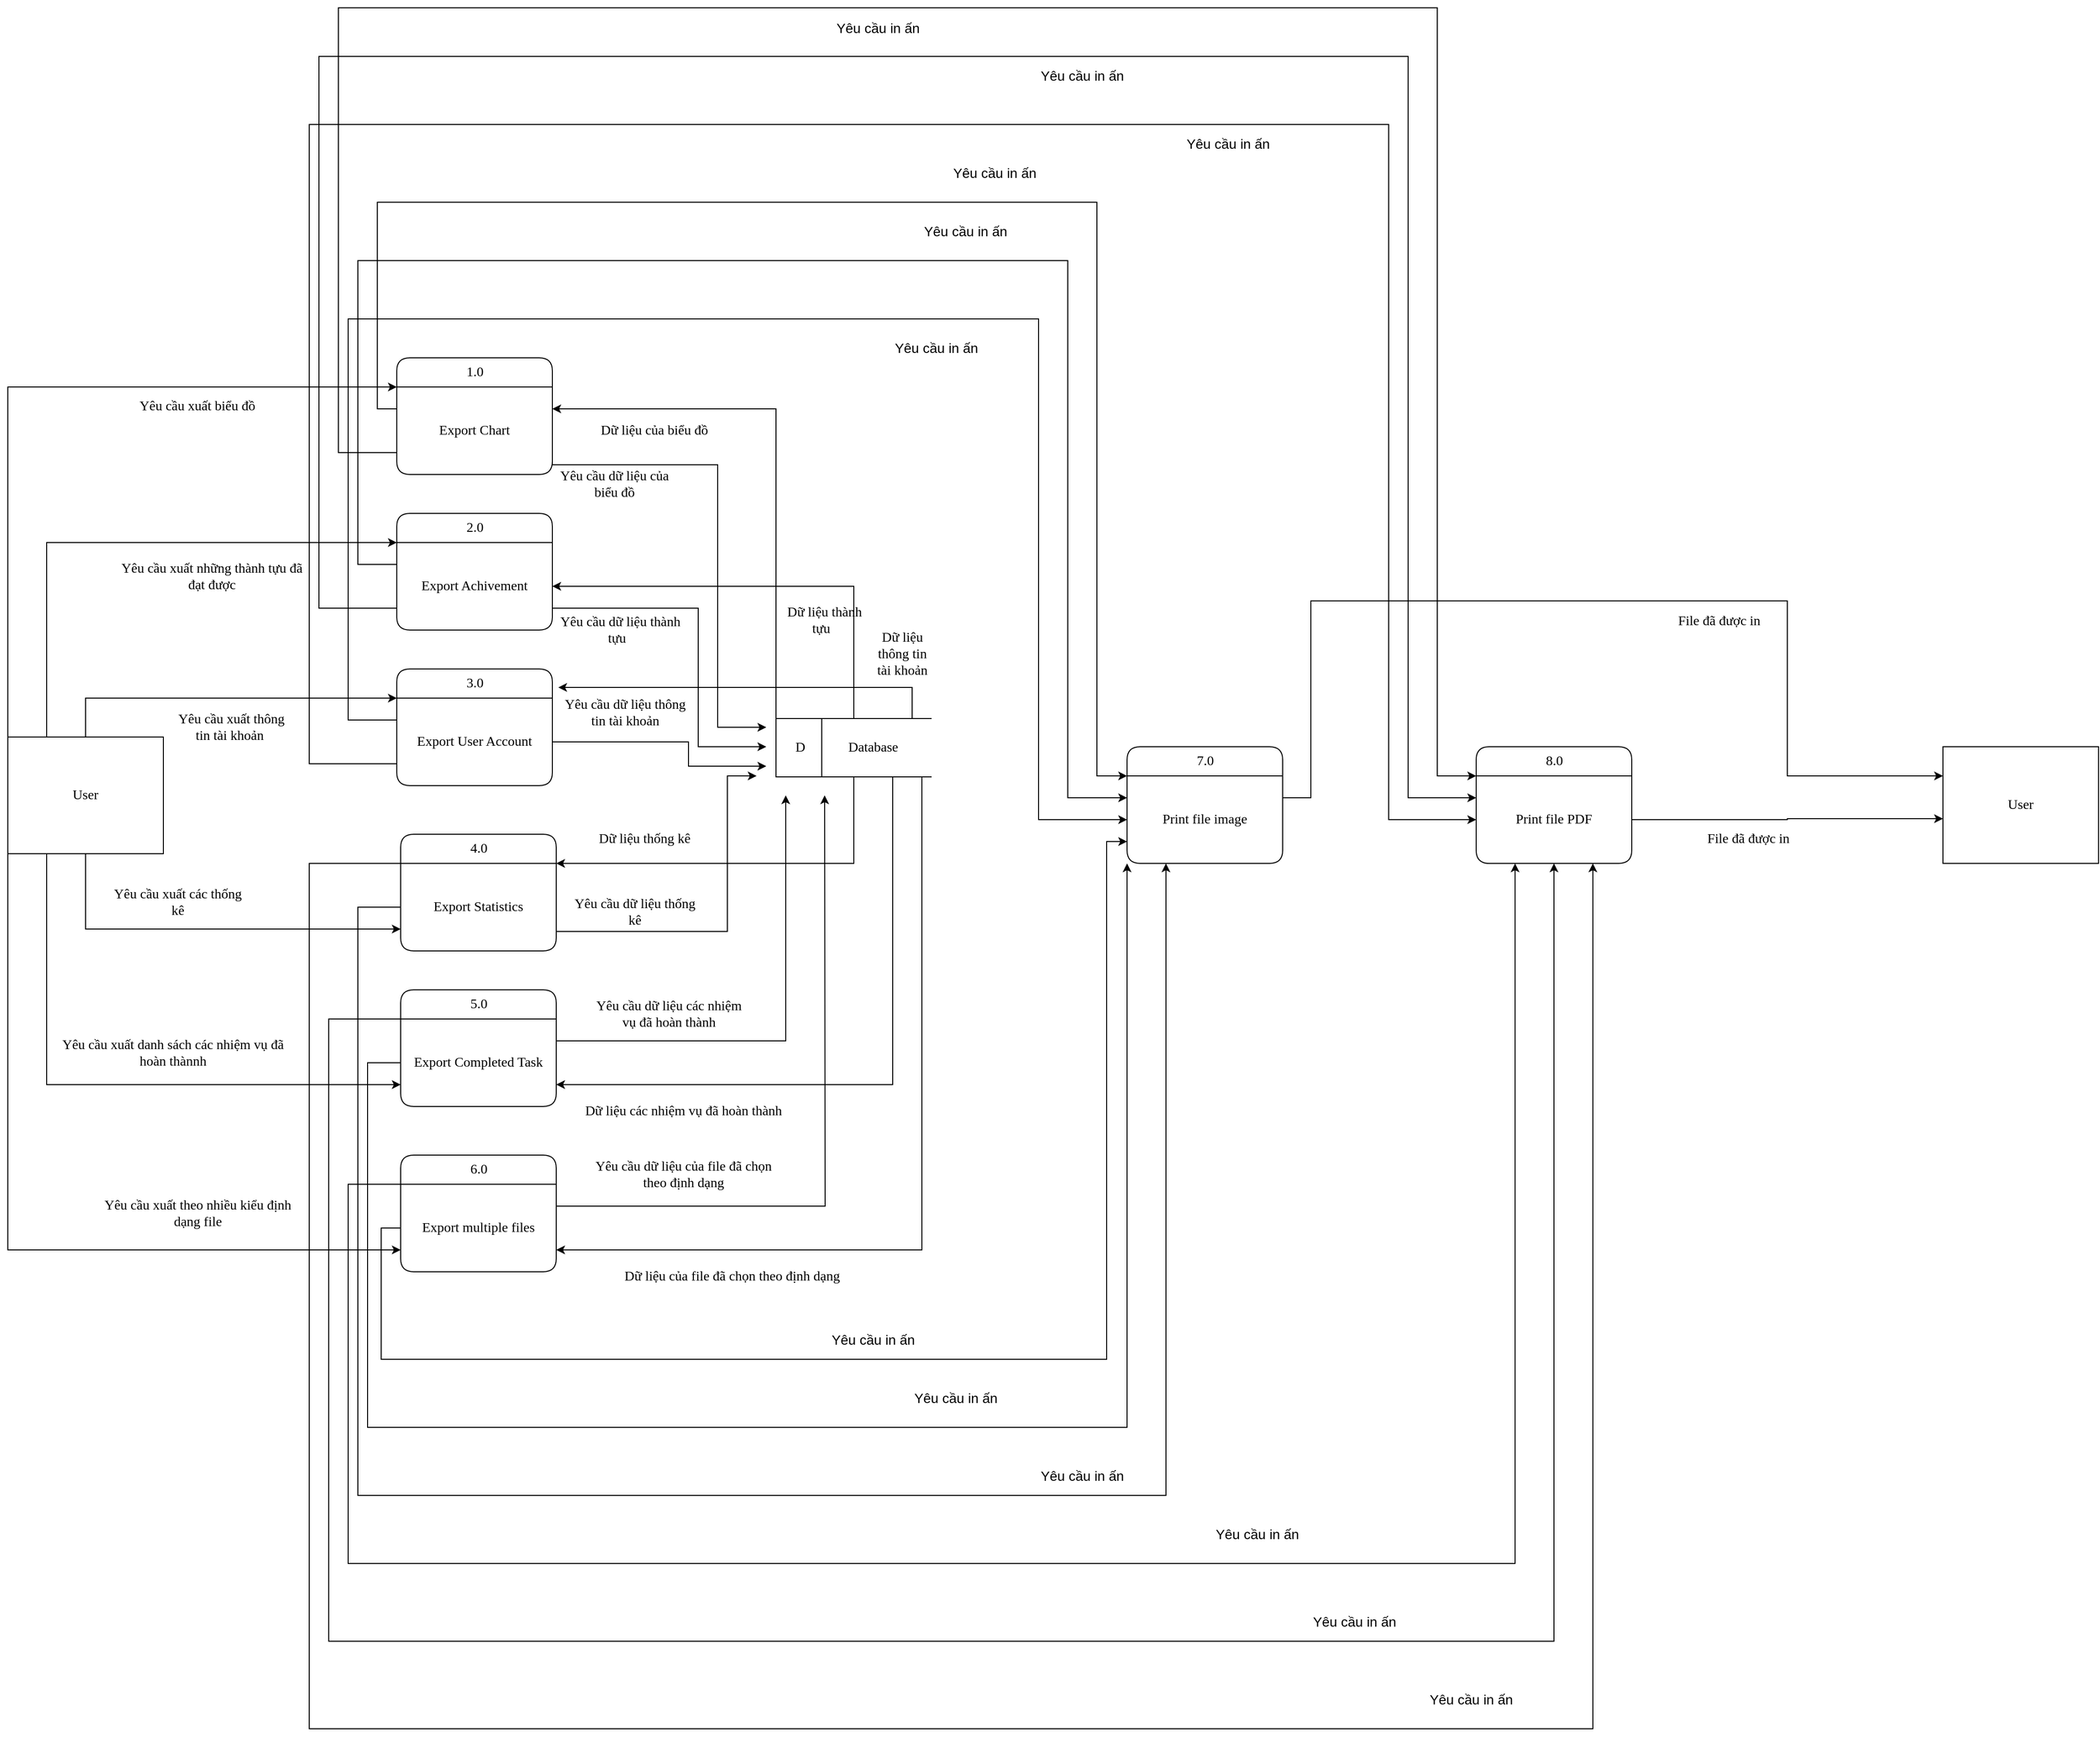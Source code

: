 <mxfile version="13.9.1" type="google"><diagram id="piO6jCo1ppEToj_8alAe" name="Page-1"><mxGraphModel dx="2952" dy="4370" grid="1" gridSize="10" guides="1" tooltips="1" connect="1" arrows="1" fold="1" page="1" pageScale="1" pageWidth="827" pageHeight="1169" math="0" shadow="0"><root><mxCell id="0"/><mxCell id="1" parent="0"/><mxCell id="5bC_Vr98uHiqjy4emm1x-60" style="edgeStyle=orthogonalEdgeStyle;rounded=0;orthogonalLoop=1;jettySize=auto;html=1;exitX=0;exitY=0;exitDx=0;exitDy=0;entryX=0;entryY=0;entryDx=0;entryDy=0;" parent="1" source="5bC_Vr98uHiqjy4emm1x-1" target="5bC_Vr98uHiqjy4emm1x-3" edge="1"><mxGeometry relative="1" as="geometry"><Array as="points"><mxPoint x="10" y="-810"/></Array></mxGeometry></mxCell><mxCell id="5bC_Vr98uHiqjy4emm1x-61" style="edgeStyle=orthogonalEdgeStyle;rounded=0;orthogonalLoop=1;jettySize=auto;html=1;exitX=0.25;exitY=0;exitDx=0;exitDy=0;entryX=0;entryY=0;entryDx=0;entryDy=0;" parent="1" source="5bC_Vr98uHiqjy4emm1x-1" target="5bC_Vr98uHiqjy4emm1x-5" edge="1"><mxGeometry relative="1" as="geometry"><Array as="points"><mxPoint x="50" y="-650"/></Array></mxGeometry></mxCell><mxCell id="5bC_Vr98uHiqjy4emm1x-62" style="edgeStyle=orthogonalEdgeStyle;rounded=0;orthogonalLoop=1;jettySize=auto;html=1;exitX=0.5;exitY=0;exitDx=0;exitDy=0;entryX=0;entryY=0;entryDx=0;entryDy=0;" parent="1" source="5bC_Vr98uHiqjy4emm1x-1" target="5bC_Vr98uHiqjy4emm1x-7" edge="1"><mxGeometry relative="1" as="geometry"><Array as="points"><mxPoint x="90" y="-490"/></Array></mxGeometry></mxCell><mxCell id="5bC_Vr98uHiqjy4emm1x-63" style="edgeStyle=orthogonalEdgeStyle;rounded=0;orthogonalLoop=1;jettySize=auto;html=1;exitX=0;exitY=1;exitDx=0;exitDy=0;entryX=0;entryY=0.75;entryDx=0;entryDy=0;" parent="1" source="5bC_Vr98uHiqjy4emm1x-1" target="5bC_Vr98uHiqjy4emm1x-13" edge="1"><mxGeometry relative="1" as="geometry"/></mxCell><mxCell id="5bC_Vr98uHiqjy4emm1x-64" style="edgeStyle=orthogonalEdgeStyle;rounded=0;orthogonalLoop=1;jettySize=auto;html=1;exitX=0.25;exitY=1;exitDx=0;exitDy=0;entryX=0;entryY=0.75;entryDx=0;entryDy=0;" parent="1" source="5bC_Vr98uHiqjy4emm1x-1" target="5bC_Vr98uHiqjy4emm1x-11" edge="1"><mxGeometry relative="1" as="geometry"/></mxCell><mxCell id="5bC_Vr98uHiqjy4emm1x-65" style="edgeStyle=orthogonalEdgeStyle;rounded=0;orthogonalLoop=1;jettySize=auto;html=1;exitX=0.5;exitY=1;exitDx=0;exitDy=0;entryX=0;entryY=0.75;entryDx=0;entryDy=0;" parent="1" source="5bC_Vr98uHiqjy4emm1x-1" target="5bC_Vr98uHiqjy4emm1x-9" edge="1"><mxGeometry relative="1" as="geometry"/></mxCell><mxCell id="5bC_Vr98uHiqjy4emm1x-1" value="User" style="rounded=0;whiteSpace=wrap;html=1;fontFamily=Verdana;fontSize=14;" parent="1" vertex="1"><mxGeometry x="10" y="-450" width="160" height="120" as="geometry"/></mxCell><mxCell id="5bC_Vr98uHiqjy4emm1x-2" value="1.0" style="swimlane;childLayout=stackLayout;horizontal=1;startSize=30;horizontalStack=0;rounded=1;fontSize=14;fontStyle=0;strokeWidth=1;resizeParent=0;resizeLast=1;shadow=0;dashed=0;align=center;html=1;fontFamily=Verdana;" parent="1" vertex="1"><mxGeometry x="410" y="-840" width="160" height="120" as="geometry"><mxRectangle x="160" y="200" width="50" height="30" as="alternateBounds"/></mxGeometry></mxCell><mxCell id="5bC_Vr98uHiqjy4emm1x-3" value="Export Chart" style="text;html=1;strokeColor=none;fillColor=none;align=center;verticalAlign=middle;whiteSpace=wrap;rounded=0;fontFamily=Verdana;fontSize=14;" parent="5bC_Vr98uHiqjy4emm1x-2" vertex="1"><mxGeometry y="30" width="160" height="90" as="geometry"/></mxCell><mxCell id="5bC_Vr98uHiqjy4emm1x-4" value="2.0" style="swimlane;childLayout=stackLayout;horizontal=1;startSize=30;horizontalStack=0;rounded=1;fontSize=14;fontStyle=0;strokeWidth=1;resizeParent=0;resizeLast=1;shadow=0;dashed=0;align=center;html=1;fontFamily=Verdana;" parent="1" vertex="1"><mxGeometry x="410" y="-680" width="160" height="120" as="geometry"><mxRectangle x="160" y="200" width="50" height="30" as="alternateBounds"/></mxGeometry></mxCell><mxCell id="5bC_Vr98uHiqjy4emm1x-5" value="Export Achivement" style="text;html=1;strokeColor=none;fillColor=none;align=center;verticalAlign=middle;whiteSpace=wrap;rounded=0;fontFamily=Verdana;fontSize=14;" parent="5bC_Vr98uHiqjy4emm1x-4" vertex="1"><mxGeometry y="30" width="160" height="90" as="geometry"/></mxCell><mxCell id="5bC_Vr98uHiqjy4emm1x-6" value="3.0" style="swimlane;childLayout=stackLayout;horizontal=1;startSize=30;horizontalStack=0;rounded=1;fontSize=14;fontStyle=0;strokeWidth=1;resizeParent=0;resizeLast=1;shadow=0;dashed=0;align=center;html=1;fontFamily=Verdana;" parent="1" vertex="1"><mxGeometry x="410" y="-520" width="160" height="120" as="geometry"><mxRectangle x="160" y="200" width="50" height="30" as="alternateBounds"/></mxGeometry></mxCell><mxCell id="5bC_Vr98uHiqjy4emm1x-7" value="Export User Account" style="text;html=1;strokeColor=none;fillColor=none;align=center;verticalAlign=middle;whiteSpace=wrap;rounded=0;fontFamily=Verdana;fontSize=14;" parent="5bC_Vr98uHiqjy4emm1x-6" vertex="1"><mxGeometry y="30" width="160" height="90" as="geometry"/></mxCell><mxCell id="5bC_Vr98uHiqjy4emm1x-8" value="4.0" style="swimlane;childLayout=stackLayout;horizontal=1;startSize=30;horizontalStack=0;rounded=1;fontSize=14;fontStyle=0;strokeWidth=1;resizeParent=0;resizeLast=1;shadow=0;dashed=0;align=center;html=1;fontFamily=Verdana;" parent="1" vertex="1"><mxGeometry x="414" y="-350" width="160" height="120" as="geometry"><mxRectangle x="160" y="200" width="50" height="30" as="alternateBounds"/></mxGeometry></mxCell><mxCell id="5bC_Vr98uHiqjy4emm1x-9" value="Export Statistics" style="text;whiteSpace=wrap;html=1;align=center;verticalAlign=middle;fontFamily=Verdana;fontSize=14;" parent="5bC_Vr98uHiqjy4emm1x-8" vertex="1"><mxGeometry y="30" width="160" height="90" as="geometry"/></mxCell><mxCell id="5bC_Vr98uHiqjy4emm1x-10" value="5.0" style="swimlane;childLayout=stackLayout;horizontal=1;startSize=30;horizontalStack=0;rounded=1;fontSize=14;fontStyle=0;strokeWidth=1;resizeParent=0;resizeLast=1;shadow=0;dashed=0;align=center;html=1;fontFamily=Verdana;" parent="1" vertex="1"><mxGeometry x="414" y="-190" width="160" height="120" as="geometry"><mxRectangle x="160" y="200" width="50" height="30" as="alternateBounds"/></mxGeometry></mxCell><mxCell id="5bC_Vr98uHiqjy4emm1x-11" value="Export Completed Task" style="text;whiteSpace=wrap;html=1;verticalAlign=middle;align=center;fontFamily=Verdana;fontSize=14;" parent="5bC_Vr98uHiqjy4emm1x-10" vertex="1"><mxGeometry y="30" width="160" height="90" as="geometry"/></mxCell><mxCell id="5bC_Vr98uHiqjy4emm1x-12" value="6.0" style="swimlane;childLayout=stackLayout;horizontal=1;startSize=30;horizontalStack=0;rounded=1;fontSize=14;fontStyle=0;strokeWidth=1;resizeParent=0;resizeLast=1;shadow=0;dashed=0;align=center;html=1;fontFamily=Verdana;" parent="1" vertex="1"><mxGeometry x="414" y="-20" width="160" height="120" as="geometry"><mxRectangle x="160" y="200" width="50" height="30" as="alternateBounds"/></mxGeometry></mxCell><mxCell id="5bC_Vr98uHiqjy4emm1x-13" value="Export multiple files" style="text;whiteSpace=wrap;html=1;align=center;verticalAlign=middle;fontFamily=Verdana;fontSize=14;" parent="5bC_Vr98uHiqjy4emm1x-12" vertex="1"><mxGeometry y="30" width="160" height="90" as="geometry"/></mxCell><mxCell id="5bC_Vr98uHiqjy4emm1x-14" value="7.0" style="swimlane;childLayout=stackLayout;horizontal=1;startSize=30;horizontalStack=0;rounded=1;fontSize=14;fontStyle=0;strokeWidth=1;resizeParent=0;resizeLast=1;shadow=0;dashed=0;align=center;html=1;fontFamily=Verdana;" parent="1" vertex="1"><mxGeometry x="1161" y="-440" width="160" height="120" as="geometry"><mxRectangle x="160" y="200" width="50" height="30" as="alternateBounds"/></mxGeometry></mxCell><mxCell id="5bC_Vr98uHiqjy4emm1x-15" value="Print file image" style="text;whiteSpace=wrap;html=1;align=center;verticalAlign=middle;fontFamily=Verdana;fontSize=14;" parent="5bC_Vr98uHiqjy4emm1x-14" vertex="1"><mxGeometry y="30" width="160" height="90" as="geometry"/></mxCell><mxCell id="5bC_Vr98uHiqjy4emm1x-16" value="8.0" style="swimlane;childLayout=stackLayout;horizontal=1;startSize=30;horizontalStack=0;rounded=1;fontSize=14;fontStyle=0;strokeWidth=1;resizeParent=0;resizeLast=1;shadow=0;dashed=0;align=center;html=1;fontFamily=Verdana;" parent="1" vertex="1"><mxGeometry x="1520" y="-440" width="160" height="120" as="geometry"><mxRectangle x="160" y="200" width="50" height="30" as="alternateBounds"/></mxGeometry></mxCell><mxCell id="5bC_Vr98uHiqjy4emm1x-17" value="Print file PDF" style="text;whiteSpace=wrap;html=1;verticalAlign=middle;align=center;fontFamily=Verdana;fontSize=14;" parent="5bC_Vr98uHiqjy4emm1x-16" vertex="1"><mxGeometry y="30" width="160" height="90" as="geometry"/></mxCell><mxCell id="5bC_Vr98uHiqjy4emm1x-26" value="Yêu cầu xuất biểu đồ" style="text;html=1;strokeColor=none;fillColor=none;align=center;verticalAlign=middle;whiteSpace=wrap;rounded=0;fontFamily=Verdana;fontSize=14;" parent="1" vertex="1"><mxGeometry x="120" y="-800" width="170" height="20" as="geometry"/></mxCell><mxCell id="5bC_Vr98uHiqjy4emm1x-29" value="Yêu cầu xuất những thành tựu đã đạt được" style="text;html=1;strokeColor=none;fillColor=none;align=center;verticalAlign=middle;whiteSpace=wrap;rounded=0;fontFamily=Verdana;fontSize=14;" parent="1" vertex="1"><mxGeometry x="120" y="-640" width="200" height="50" as="geometry"/></mxCell><mxCell id="5bC_Vr98uHiqjy4emm1x-30" value="Yêu cầu xuất thông tin tài khoản&amp;nbsp;" style="text;html=1;strokeColor=none;fillColor=none;align=center;verticalAlign=middle;whiteSpace=wrap;rounded=0;fontFamily=Verdana;fontSize=14;" parent="1" vertex="1"><mxGeometry x="180" y="-490" width="120" height="60" as="geometry"/></mxCell><mxCell id="5bC_Vr98uHiqjy4emm1x-31" value="Yêu cầu xuất các thống kê" style="text;html=1;strokeColor=none;fillColor=none;align=center;verticalAlign=middle;whiteSpace=wrap;rounded=0;fontFamily=Verdana;fontSize=14;" parent="1" vertex="1"><mxGeometry x="110" y="-300" width="150" height="40" as="geometry"/></mxCell><mxCell id="5bC_Vr98uHiqjy4emm1x-32" value="Yêu cầu xuất danh sách các nhiệm vụ đã hoàn thànnh" style="text;html=1;strokeColor=none;fillColor=none;align=center;verticalAlign=middle;whiteSpace=wrap;rounded=0;fontFamily=Verdana;fontSize=14;" parent="1" vertex="1"><mxGeometry x="60" y="-170" width="240" height="90" as="geometry"/></mxCell><mxCell id="5bC_Vr98uHiqjy4emm1x-33" value="Yêu cầu xuất theo nhiều kiểu định dạng file" style="text;html=1;strokeColor=none;fillColor=none;align=center;verticalAlign=middle;whiteSpace=wrap;rounded=0;fontFamily=Verdana;fontSize=14;" parent="1" vertex="1"><mxGeometry x="103.5" y="-5" width="203" height="90" as="geometry"/></mxCell><mxCell id="5bC_Vr98uHiqjy4emm1x-34" value="File&amp;nbsp;đã&amp;nbsp;được in" style="text;html=1;strokeColor=none;fillColor=none;align=center;verticalAlign=middle;whiteSpace=wrap;rounded=0;fontFamily=Verdana;fontSize=14;" parent="1" vertex="1"><mxGeometry x="1710" y="-584" width="120" height="30" as="geometry"/></mxCell><mxCell id="5bC_Vr98uHiqjy4emm1x-35" value="File&amp;nbsp;đã&amp;nbsp;được in" style="text;html=1;strokeColor=none;fillColor=none;align=center;verticalAlign=middle;whiteSpace=wrap;rounded=0;fontFamily=Verdana;fontSize=14;" parent="1" vertex="1"><mxGeometry x="1740" y="-360" width="120" height="30" as="geometry"/></mxCell><mxCell id="5bC_Vr98uHiqjy4emm1x-38" value="" style="group" parent="1" vertex="1" connectable="0"><mxGeometry x="800" y="-470" width="160" height="61" as="geometry"/></mxCell><mxCell id="5bC_Vr98uHiqjy4emm1x-39" value="" style="strokeWidth=1;html=1;shape=mxgraph.flowchart.annotation_1;align=left;pointerEvents=1;" parent="5bC_Vr98uHiqjy4emm1x-38" vertex="1"><mxGeometry y="1" width="160" height="60" as="geometry"/></mxCell><mxCell id="5bC_Vr98uHiqjy4emm1x-40" value="" style="endArrow=none;html=1;fontFamily=Verdana;fontSize=14;" parent="5bC_Vr98uHiqjy4emm1x-38" edge="1"><mxGeometry width="50" height="50" relative="1" as="geometry"><mxPoint x="47" y="60.5" as="sourcePoint"/><mxPoint x="47" y="0.5" as="targetPoint"/></mxGeometry></mxCell><mxCell id="5bC_Vr98uHiqjy4emm1x-41" value="D" style="text;html=1;strokeColor=none;fillColor=none;align=center;verticalAlign=middle;whiteSpace=wrap;rounded=0;fontFamily=Verdana;fontSize=14;" parent="5bC_Vr98uHiqjy4emm1x-38" vertex="1"><mxGeometry x="10" y="20.5" width="30" height="20" as="geometry"/></mxCell><mxCell id="5bC_Vr98uHiqjy4emm1x-42" value="Database" style="text;html=1;strokeColor=none;fillColor=none;align=center;verticalAlign=middle;whiteSpace=wrap;rounded=0;fontFamily=Verdana;fontSize=14;" parent="5bC_Vr98uHiqjy4emm1x-38" vertex="1"><mxGeometry x="60" y="21" width="80" height="20" as="geometry"/></mxCell><mxCell id="5bC_Vr98uHiqjy4emm1x-47" value="Yêu cầu dữ liệu thành tựu&amp;nbsp;&amp;nbsp;" style="text;html=1;strokeColor=none;fillColor=none;align=center;verticalAlign=middle;whiteSpace=wrap;rounded=0;fontFamily=Verdana;fontSize=14;" parent="1" vertex="1"><mxGeometry x="575" y="-590" width="130" height="60" as="geometry"/></mxCell><mxCell id="5bC_Vr98uHiqjy4emm1x-50" value="Yêu cầu dữ liệu thông tin tài khoản" style="text;html=1;strokeColor=none;fillColor=none;align=center;verticalAlign=middle;whiteSpace=wrap;rounded=0;fontFamily=Verdana;fontSize=14;" parent="1" vertex="1"><mxGeometry x="575" y="-500" width="140" height="50" as="geometry"/></mxCell><mxCell id="5bC_Vr98uHiqjy4emm1x-52" value="Yêu cầu dữ liệu thống kê" style="text;html=1;strokeColor=none;fillColor=none;align=center;verticalAlign=middle;whiteSpace=wrap;rounded=0;fontFamily=Verdana;fontSize=14;" parent="1" vertex="1"><mxGeometry x="590" y="-300" width="130" height="60" as="geometry"/></mxCell><mxCell id="5bC_Vr98uHiqjy4emm1x-55" value="Yêu cầu dữ liệu các nhiệm vụ&amp;nbsp;đã hoàn thành" style="text;html=1;strokeColor=none;fillColor=none;align=center;verticalAlign=middle;whiteSpace=wrap;rounded=0;fontFamily=Verdana;fontSize=14;" parent="1" vertex="1"><mxGeometry x="600" y="-210" width="180" height="90" as="geometry"/></mxCell><mxCell id="5bC_Vr98uHiqjy4emm1x-57" value="Yêu cầu dữ liệu của file&amp;nbsp;đã chọn theo&amp;nbsp;định dạng" style="text;html=1;strokeColor=none;fillColor=none;align=center;verticalAlign=middle;whiteSpace=wrap;rounded=0;fontFamily=Verdana;fontSize=14;" parent="1" vertex="1"><mxGeometry x="610" y="-60" width="190" height="120" as="geometry"/></mxCell><mxCell id="5bC_Vr98uHiqjy4emm1x-69" style="edgeStyle=orthogonalEdgeStyle;rounded=0;orthogonalLoop=1;jettySize=auto;html=1;exitX=1;exitY=0.75;exitDx=0;exitDy=0;" parent="1" source="5bC_Vr98uHiqjy4emm1x-3" edge="1"><mxGeometry relative="1" as="geometry"><mxPoint x="790" y="-460" as="targetPoint"/><Array as="points"><mxPoint x="570" y="-730"/><mxPoint x="740" y="-730"/><mxPoint x="740" y="-460"/></Array></mxGeometry></mxCell><mxCell id="5bC_Vr98uHiqjy4emm1x-70" style="edgeStyle=orthogonalEdgeStyle;rounded=0;orthogonalLoop=1;jettySize=auto;html=1;exitX=1;exitY=0.75;exitDx=0;exitDy=0;" parent="1" source="5bC_Vr98uHiqjy4emm1x-5" edge="1"><mxGeometry relative="1" as="geometry"><mxPoint x="790" y="-440" as="targetPoint"/><Array as="points"><mxPoint x="720" y="-582"/><mxPoint x="720" y="-440"/></Array></mxGeometry></mxCell><mxCell id="5bC_Vr98uHiqjy4emm1x-71" style="edgeStyle=orthogonalEdgeStyle;rounded=0;orthogonalLoop=1;jettySize=auto;html=1;exitX=1;exitY=0.5;exitDx=0;exitDy=0;" parent="1" source="5bC_Vr98uHiqjy4emm1x-7" edge="1"><mxGeometry relative="1" as="geometry"><mxPoint x="790" y="-420" as="targetPoint"/><Array as="points"><mxPoint x="710" y="-445"/><mxPoint x="710" y="-420"/></Array></mxGeometry></mxCell><mxCell id="5bC_Vr98uHiqjy4emm1x-72" style="edgeStyle=orthogonalEdgeStyle;rounded=0;orthogonalLoop=1;jettySize=auto;html=1;exitX=1;exitY=0.25;exitDx=0;exitDy=0;" parent="1" source="5bC_Vr98uHiqjy4emm1x-9" edge="1"><mxGeometry relative="1" as="geometry"><mxPoint x="780" y="-410" as="targetPoint"/><Array as="points"><mxPoint x="574" y="-250"/><mxPoint x="750" y="-250"/><mxPoint x="750" y="-410"/></Array></mxGeometry></mxCell><mxCell id="5bC_Vr98uHiqjy4emm1x-73" style="edgeStyle=orthogonalEdgeStyle;rounded=0;orthogonalLoop=1;jettySize=auto;html=1;exitX=1;exitY=0.25;exitDx=0;exitDy=0;" parent="1" source="5bC_Vr98uHiqjy4emm1x-11" edge="1"><mxGeometry relative="1" as="geometry"><mxPoint x="810" y="-390" as="targetPoint"/><Array as="points"><mxPoint x="810" y="-137"/></Array></mxGeometry></mxCell><mxCell id="5bC_Vr98uHiqjy4emm1x-74" style="edgeStyle=orthogonalEdgeStyle;rounded=0;orthogonalLoop=1;jettySize=auto;html=1;exitX=1;exitY=0.25;exitDx=0;exitDy=0;" parent="1" source="5bC_Vr98uHiqjy4emm1x-13" edge="1"><mxGeometry relative="1" as="geometry"><mxPoint x="850" y="-390" as="targetPoint"/></mxGeometry></mxCell><mxCell id="5bC_Vr98uHiqjy4emm1x-75" style="edgeStyle=orthogonalEdgeStyle;rounded=0;orthogonalLoop=1;jettySize=auto;html=1;exitX=0;exitY=0;exitDx=0;exitDy=0;exitPerimeter=0;entryX=1;entryY=0.25;entryDx=0;entryDy=0;" parent="1" source="5bC_Vr98uHiqjy4emm1x-39" target="5bC_Vr98uHiqjy4emm1x-3" edge="1"><mxGeometry relative="1" as="geometry"/></mxCell><mxCell id="5bC_Vr98uHiqjy4emm1x-77" value="Yêu cầu dữ liệu của biểu&amp;nbsp;đồ" style="text;html=1;strokeColor=none;fillColor=none;align=center;verticalAlign=middle;whiteSpace=wrap;rounded=0;fontFamily=Verdana;fontSize=14;" parent="1" vertex="1"><mxGeometry x="574" y="-730" width="120" height="40" as="geometry"/></mxCell><mxCell id="5bC_Vr98uHiqjy4emm1x-78" value="Dữ liệu của biểu&amp;nbsp;đồ" style="text;html=1;strokeColor=none;fillColor=none;align=center;verticalAlign=middle;whiteSpace=wrap;rounded=0;fontFamily=Verdana;fontSize=14;" parent="1" vertex="1"><mxGeometry x="600" y="-780" width="150" height="30" as="geometry"/></mxCell><mxCell id="5bC_Vr98uHiqjy4emm1x-82" style="edgeStyle=orthogonalEdgeStyle;rounded=0;orthogonalLoop=1;jettySize=auto;html=1;exitX=0;exitY=0;exitDx=0;exitDy=0;exitPerimeter=0;entryX=1;entryY=0.5;entryDx=0;entryDy=0;" parent="1" source="5bC_Vr98uHiqjy4emm1x-39" target="5bC_Vr98uHiqjy4emm1x-5" edge="1"><mxGeometry relative="1" as="geometry"><Array as="points"><mxPoint x="880" y="-469"/><mxPoint x="880" y="-605"/></Array></mxGeometry></mxCell><mxCell id="5bC_Vr98uHiqjy4emm1x-83" value="Dữ liệu thành tựu&amp;nbsp;&amp;nbsp;" style="text;html=1;strokeColor=none;fillColor=none;align=center;verticalAlign=middle;whiteSpace=wrap;rounded=0;fontFamily=Verdana;fontSize=14;" parent="1" vertex="1"><mxGeometry x="810" y="-600" width="80" height="60" as="geometry"/></mxCell><mxCell id="5bC_Vr98uHiqjy4emm1x-84" style="edgeStyle=orthogonalEdgeStyle;rounded=0;orthogonalLoop=1;jettySize=auto;html=1;exitX=0.5;exitY=0;exitDx=0;exitDy=0;exitPerimeter=0;entryX=1.038;entryY=-0.122;entryDx=0;entryDy=0;entryPerimeter=0;" parent="1" source="5bC_Vr98uHiqjy4emm1x-39" target="5bC_Vr98uHiqjy4emm1x-7" edge="1"><mxGeometry relative="1" as="geometry"><Array as="points"><mxPoint x="940" y="-469"/><mxPoint x="940" y="-501"/></Array></mxGeometry></mxCell><mxCell id="5bC_Vr98uHiqjy4emm1x-85" value="Dữ liệu thông tin tài khoản" style="text;html=1;strokeColor=none;fillColor=none;align=center;verticalAlign=middle;whiteSpace=wrap;rounded=0;fontFamily=Verdana;fontSize=14;" parent="1" vertex="1"><mxGeometry x="900" y="-570" width="60" height="70" as="geometry"/></mxCell><mxCell id="5bC_Vr98uHiqjy4emm1x-86" style="edgeStyle=orthogonalEdgeStyle;rounded=0;orthogonalLoop=1;jettySize=auto;html=1;exitX=0.5;exitY=1;exitDx=0;exitDy=0;exitPerimeter=0;entryX=1;entryY=0;entryDx=0;entryDy=0;" parent="1" source="5bC_Vr98uHiqjy4emm1x-39" target="5bC_Vr98uHiqjy4emm1x-9" edge="1"><mxGeometry relative="1" as="geometry"><Array as="points"><mxPoint x="880" y="-320"/></Array></mxGeometry></mxCell><mxCell id="5bC_Vr98uHiqjy4emm1x-87" value="Dữ liệu thống kê" style="text;html=1;strokeColor=none;fillColor=none;align=center;verticalAlign=middle;whiteSpace=wrap;rounded=0;fontFamily=Verdana;fontSize=14;" parent="1" vertex="1"><mxGeometry x="600" y="-360" width="130" height="30" as="geometry"/></mxCell><mxCell id="5bC_Vr98uHiqjy4emm1x-88" style="edgeStyle=orthogonalEdgeStyle;rounded=0;orthogonalLoop=1;jettySize=auto;html=1;exitX=0.5;exitY=1;exitDx=0;exitDy=0;exitPerimeter=0;entryX=1;entryY=0.75;entryDx=0;entryDy=0;" parent="1" source="5bC_Vr98uHiqjy4emm1x-39" target="5bC_Vr98uHiqjy4emm1x-11" edge="1"><mxGeometry relative="1" as="geometry"><Array as="points"><mxPoint x="920" y="-409"/><mxPoint x="920" y="-92"/></Array></mxGeometry></mxCell><mxCell id="5bC_Vr98uHiqjy4emm1x-89" value="Dữ liệu các nhiệm vụ&amp;nbsp;đã hoàn thành" style="text;html=1;strokeColor=none;fillColor=none;align=center;verticalAlign=middle;whiteSpace=wrap;rounded=0;fontFamily=Verdana;fontSize=14;" parent="1" vertex="1"><mxGeometry x="575" y="-80" width="260" height="30" as="geometry"/></mxCell><mxCell id="5bC_Vr98uHiqjy4emm1x-91" style="edgeStyle=orthogonalEdgeStyle;rounded=0;orthogonalLoop=1;jettySize=auto;html=1;exitX=1;exitY=1;exitDx=0;exitDy=0;exitPerimeter=0;entryX=1;entryY=0.75;entryDx=0;entryDy=0;" parent="1" source="5bC_Vr98uHiqjy4emm1x-39" target="5bC_Vr98uHiqjy4emm1x-13" edge="1"><mxGeometry relative="1" as="geometry"><Array as="points"><mxPoint x="950" y="-409"/><mxPoint x="950" y="78"/></Array></mxGeometry></mxCell><mxCell id="5bC_Vr98uHiqjy4emm1x-92" value="Dữ liệu của file&amp;nbsp;đã chọn theo&amp;nbsp;định dạng" style="text;html=1;strokeColor=none;fillColor=none;align=center;verticalAlign=middle;whiteSpace=wrap;rounded=0;fontFamily=Verdana;fontSize=14;" parent="1" vertex="1"><mxGeometry x="610" y="85" width="290" height="40" as="geometry"/></mxCell><mxCell id="5bC_Vr98uHiqjy4emm1x-98" style="edgeStyle=orthogonalEdgeStyle;rounded=0;orthogonalLoop=1;jettySize=auto;html=1;exitX=0;exitY=0.25;exitDx=0;exitDy=0;entryX=0;entryY=0;entryDx=0;entryDy=0;" parent="1" source="5bC_Vr98uHiqjy4emm1x-3" target="5bC_Vr98uHiqjy4emm1x-15" edge="1"><mxGeometry relative="1" as="geometry"><Array as="points"><mxPoint x="390" y="-787"/><mxPoint x="390" y="-1000"/><mxPoint x="1130" y="-1000"/><mxPoint x="1130" y="-410"/></Array></mxGeometry></mxCell><mxCell id="5bC_Vr98uHiqjy4emm1x-99" style="edgeStyle=orthogonalEdgeStyle;rounded=0;orthogonalLoop=1;jettySize=auto;html=1;exitX=0;exitY=0.25;exitDx=0;exitDy=0;entryX=0;entryY=0.25;entryDx=0;entryDy=0;" parent="1" source="5bC_Vr98uHiqjy4emm1x-5" target="5bC_Vr98uHiqjy4emm1x-15" edge="1"><mxGeometry relative="1" as="geometry"><Array as="points"><mxPoint x="370" y="-627"/><mxPoint x="370" y="-940"/><mxPoint x="1100" y="-940"/><mxPoint x="1100" y="-387"/></Array></mxGeometry></mxCell><mxCell id="5bC_Vr98uHiqjy4emm1x-100" style="edgeStyle=orthogonalEdgeStyle;rounded=0;orthogonalLoop=1;jettySize=auto;html=1;exitX=0;exitY=0.25;exitDx=0;exitDy=0;entryX=0;entryY=0.5;entryDx=0;entryDy=0;" parent="1" source="5bC_Vr98uHiqjy4emm1x-7" target="5bC_Vr98uHiqjy4emm1x-15" edge="1"><mxGeometry relative="1" as="geometry"><Array as="points"><mxPoint x="360" y="-467"/><mxPoint x="360" y="-880"/><mxPoint x="1070" y="-880"/><mxPoint x="1070" y="-365"/></Array></mxGeometry></mxCell><mxCell id="5bC_Vr98uHiqjy4emm1x-101" style="edgeStyle=orthogonalEdgeStyle;rounded=0;orthogonalLoop=1;jettySize=auto;html=1;exitX=0;exitY=0.5;exitDx=0;exitDy=0;entryX=0;entryY=0.75;entryDx=0;entryDy=0;" parent="1" source="5bC_Vr98uHiqjy4emm1x-13" target="5bC_Vr98uHiqjy4emm1x-15" edge="1"><mxGeometry relative="1" as="geometry"><Array as="points"><mxPoint x="394" y="55"/><mxPoint x="394" y="190"/><mxPoint x="1140" y="190"/><mxPoint x="1140" y="-342"/></Array></mxGeometry></mxCell><mxCell id="5bC_Vr98uHiqjy4emm1x-102" style="edgeStyle=orthogonalEdgeStyle;rounded=0;orthogonalLoop=1;jettySize=auto;html=1;exitX=0;exitY=0.5;exitDx=0;exitDy=0;entryX=0;entryY=1;entryDx=0;entryDy=0;" parent="1" source="5bC_Vr98uHiqjy4emm1x-11" target="5bC_Vr98uHiqjy4emm1x-15" edge="1"><mxGeometry relative="1" as="geometry"><Array as="points"><mxPoint x="380" y="-115"/><mxPoint x="380" y="260"/><mxPoint x="1161" y="260"/></Array></mxGeometry></mxCell><mxCell id="5bC_Vr98uHiqjy4emm1x-103" style="edgeStyle=orthogonalEdgeStyle;rounded=0;orthogonalLoop=1;jettySize=auto;html=1;exitX=0;exitY=0.5;exitDx=0;exitDy=0;entryX=0.25;entryY=1;entryDx=0;entryDy=0;" parent="1" source="5bC_Vr98uHiqjy4emm1x-9" target="5bC_Vr98uHiqjy4emm1x-15" edge="1"><mxGeometry relative="1" as="geometry"><Array as="points"><mxPoint x="370" y="-275"/><mxPoint x="370" y="330"/><mxPoint x="1201" y="330"/></Array></mxGeometry></mxCell><mxCell id="QKxwOhkrNhM3usnX7JKl-1" style="edgeStyle=orthogonalEdgeStyle;rounded=0;orthogonalLoop=1;jettySize=auto;html=1;exitX=0;exitY=0.75;exitDx=0;exitDy=0;entryX=0;entryY=0;entryDx=0;entryDy=0;" edge="1" parent="1" source="5bC_Vr98uHiqjy4emm1x-3" target="5bC_Vr98uHiqjy4emm1x-17"><mxGeometry relative="1" as="geometry"><Array as="points"><mxPoint x="350" y="-742"/><mxPoint x="350" y="-1200"/><mxPoint x="1480" y="-1200"/><mxPoint x="1480" y="-410"/></Array></mxGeometry></mxCell><mxCell id="QKxwOhkrNhM3usnX7JKl-2" style="edgeStyle=orthogonalEdgeStyle;rounded=0;orthogonalLoop=1;jettySize=auto;html=1;exitX=0;exitY=0.75;exitDx=0;exitDy=0;entryX=0;entryY=0.25;entryDx=0;entryDy=0;" edge="1" parent="1" source="5bC_Vr98uHiqjy4emm1x-5" target="5bC_Vr98uHiqjy4emm1x-17"><mxGeometry relative="1" as="geometry"><Array as="points"><mxPoint x="330" y="-582"/><mxPoint x="330" y="-1150"/><mxPoint x="1450" y="-1150"/><mxPoint x="1450" y="-387"/></Array></mxGeometry></mxCell><mxCell id="QKxwOhkrNhM3usnX7JKl-3" style="edgeStyle=orthogonalEdgeStyle;rounded=0;orthogonalLoop=1;jettySize=auto;html=1;exitX=0;exitY=0.75;exitDx=0;exitDy=0;entryX=0;entryY=0.5;entryDx=0;entryDy=0;" edge="1" parent="1" source="5bC_Vr98uHiqjy4emm1x-7" target="5bC_Vr98uHiqjy4emm1x-17"><mxGeometry relative="1" as="geometry"><Array as="points"><mxPoint x="320" y="-422"/><mxPoint x="320" y="-1080"/><mxPoint x="1430" y="-1080"/><mxPoint x="1430" y="-365"/></Array></mxGeometry></mxCell><mxCell id="QKxwOhkrNhM3usnX7JKl-4" style="edgeStyle=orthogonalEdgeStyle;rounded=0;orthogonalLoop=1;jettySize=auto;html=1;exitX=0;exitY=0;exitDx=0;exitDy=0;entryX=0.25;entryY=1;entryDx=0;entryDy=0;" edge="1" parent="1" source="5bC_Vr98uHiqjy4emm1x-13" target="5bC_Vr98uHiqjy4emm1x-17"><mxGeometry relative="1" as="geometry"><Array as="points"><mxPoint x="360" y="10"/><mxPoint x="360" y="400"/><mxPoint x="1560" y="400"/></Array></mxGeometry></mxCell><mxCell id="QKxwOhkrNhM3usnX7JKl-6" style="edgeStyle=orthogonalEdgeStyle;rounded=0;orthogonalLoop=1;jettySize=auto;html=1;exitX=0;exitY=0;exitDx=0;exitDy=0;entryX=0.5;entryY=1;entryDx=0;entryDy=0;" edge="1" parent="1" source="5bC_Vr98uHiqjy4emm1x-11" target="5bC_Vr98uHiqjy4emm1x-17"><mxGeometry relative="1" as="geometry"><Array as="points"><mxPoint x="340" y="-160"/><mxPoint x="340" y="480"/><mxPoint x="1600" y="480"/></Array></mxGeometry></mxCell><mxCell id="QKxwOhkrNhM3usnX7JKl-7" style="edgeStyle=orthogonalEdgeStyle;rounded=0;orthogonalLoop=1;jettySize=auto;html=1;exitX=0;exitY=0;exitDx=0;exitDy=0;entryX=0.75;entryY=1;entryDx=0;entryDy=0;" edge="1" parent="1" source="5bC_Vr98uHiqjy4emm1x-9" target="5bC_Vr98uHiqjy4emm1x-17"><mxGeometry relative="1" as="geometry"><Array as="points"><mxPoint x="320" y="-320"/><mxPoint x="320" y="570"/><mxPoint x="1640" y="570"/></Array></mxGeometry></mxCell><mxCell id="QKxwOhkrNhM3usnX7JKl-8" value="&lt;font style=&quot;font-size: 14px&quot;&gt;Yêu cầu in&amp;nbsp;ấn&lt;/font&gt;" style="text;html=1;strokeColor=none;fillColor=none;align=center;verticalAlign=middle;whiteSpace=wrap;rounded=0;" vertex="1" parent="1"><mxGeometry x="840" y="-1189" width="130" height="20" as="geometry"/></mxCell><mxCell id="QKxwOhkrNhM3usnX7JKl-9" value="&lt;font style=&quot;font-size: 14px&quot;&gt;Yêu cầu in&amp;nbsp;ấn&lt;/font&gt;" style="text;html=1;strokeColor=none;fillColor=none;align=center;verticalAlign=middle;whiteSpace=wrap;rounded=0;" vertex="1" parent="1"><mxGeometry x="1050" y="-1140" width="130" height="20" as="geometry"/></mxCell><mxCell id="QKxwOhkrNhM3usnX7JKl-10" value="&lt;font style=&quot;font-size: 14px&quot;&gt;Yêu cầu in&amp;nbsp;ấn&lt;/font&gt;" style="text;html=1;strokeColor=none;fillColor=none;align=center;verticalAlign=middle;whiteSpace=wrap;rounded=0;" vertex="1" parent="1"><mxGeometry x="1200" y="-1070" width="130" height="20" as="geometry"/></mxCell><mxCell id="QKxwOhkrNhM3usnX7JKl-12" value="&lt;font style=&quot;font-size: 14px&quot;&gt;Yêu cầu in&amp;nbsp;ấn&lt;/font&gt;" style="text;html=1;strokeColor=none;fillColor=none;align=center;verticalAlign=middle;whiteSpace=wrap;rounded=0;" vertex="1" parent="1"><mxGeometry x="960" y="-1040" width="130" height="20" as="geometry"/></mxCell><mxCell id="QKxwOhkrNhM3usnX7JKl-13" value="&lt;font style=&quot;font-size: 14px&quot;&gt;Yêu cầu in&amp;nbsp;ấn&lt;/font&gt;" style="text;html=1;strokeColor=none;fillColor=none;align=center;verticalAlign=middle;whiteSpace=wrap;rounded=0;" vertex="1" parent="1"><mxGeometry x="930" y="-980" width="130" height="20" as="geometry"/></mxCell><mxCell id="QKxwOhkrNhM3usnX7JKl-14" value="&lt;font style=&quot;font-size: 14px&quot;&gt;Yêu cầu in&amp;nbsp;ấn&lt;/font&gt;" style="text;html=1;strokeColor=none;fillColor=none;align=center;verticalAlign=middle;whiteSpace=wrap;rounded=0;" vertex="1" parent="1"><mxGeometry x="900" y="-860" width="130" height="20" as="geometry"/></mxCell><mxCell id="QKxwOhkrNhM3usnX7JKl-15" value="&lt;font style=&quot;font-size: 14px&quot;&gt;Yêu cầu in&amp;nbsp;ấn&lt;/font&gt;" style="text;html=1;strokeColor=none;fillColor=none;align=center;verticalAlign=middle;whiteSpace=wrap;rounded=0;" vertex="1" parent="1"><mxGeometry x="1450" y="530" width="130" height="20" as="geometry"/></mxCell><mxCell id="QKxwOhkrNhM3usnX7JKl-16" value="&lt;font style=&quot;font-size: 14px&quot;&gt;Yêu cầu in&amp;nbsp;ấn&lt;/font&gt;" style="text;html=1;strokeColor=none;fillColor=none;align=center;verticalAlign=middle;whiteSpace=wrap;rounded=0;" vertex="1" parent="1"><mxGeometry x="1330" y="450" width="130" height="20" as="geometry"/></mxCell><mxCell id="QKxwOhkrNhM3usnX7JKl-17" value="&lt;font style=&quot;font-size: 14px&quot;&gt;Yêu cầu in&amp;nbsp;ấn&lt;/font&gt;" style="text;html=1;strokeColor=none;fillColor=none;align=center;verticalAlign=middle;whiteSpace=wrap;rounded=0;" vertex="1" parent="1"><mxGeometry x="1230" y="360" width="130" height="20" as="geometry"/></mxCell><mxCell id="QKxwOhkrNhM3usnX7JKl-18" value="&lt;font style=&quot;font-size: 14px&quot;&gt;Yêu cầu in&amp;nbsp;ấn&lt;/font&gt;" style="text;html=1;strokeColor=none;fillColor=none;align=center;verticalAlign=middle;whiteSpace=wrap;rounded=0;" vertex="1" parent="1"><mxGeometry x="1050" y="300" width="130" height="20" as="geometry"/></mxCell><mxCell id="QKxwOhkrNhM3usnX7JKl-19" value="&lt;font style=&quot;font-size: 14px&quot;&gt;Yêu cầu in&amp;nbsp;ấn&lt;/font&gt;" style="text;html=1;strokeColor=none;fillColor=none;align=center;verticalAlign=middle;whiteSpace=wrap;rounded=0;" vertex="1" parent="1"><mxGeometry x="920" y="220" width="130" height="20" as="geometry"/></mxCell><mxCell id="QKxwOhkrNhM3usnX7JKl-20" value="&lt;font style=&quot;font-size: 14px&quot;&gt;Yêu cầu in&amp;nbsp;ấn&lt;/font&gt;" style="text;html=1;strokeColor=none;fillColor=none;align=center;verticalAlign=middle;whiteSpace=wrap;rounded=0;" vertex="1" parent="1"><mxGeometry x="835" y="160" width="130" height="20" as="geometry"/></mxCell><mxCell id="QKxwOhkrNhM3usnX7JKl-21" value="User" style="rounded=0;whiteSpace=wrap;html=1;fontFamily=Verdana;fontSize=14;" vertex="1" parent="1"><mxGeometry x="2000" y="-440" width="160" height="120" as="geometry"/></mxCell><mxCell id="QKxwOhkrNhM3usnX7JKl-22" style="edgeStyle=orthogonalEdgeStyle;rounded=0;orthogonalLoop=1;jettySize=auto;html=1;exitX=1;exitY=0.25;exitDx=0;exitDy=0;entryX=0;entryY=0.25;entryDx=0;entryDy=0;" edge="1" parent="1" source="5bC_Vr98uHiqjy4emm1x-15" target="QKxwOhkrNhM3usnX7JKl-21"><mxGeometry relative="1" as="geometry"><Array as="points"><mxPoint x="1350" y="-387"/><mxPoint x="1350" y="-590"/><mxPoint x="1840" y="-590"/><mxPoint x="1840" y="-410"/></Array></mxGeometry></mxCell><mxCell id="QKxwOhkrNhM3usnX7JKl-23" style="edgeStyle=orthogonalEdgeStyle;rounded=0;orthogonalLoop=1;jettySize=auto;html=1;exitX=1;exitY=0.5;exitDx=0;exitDy=0;entryX=0;entryY=0.617;entryDx=0;entryDy=0;entryPerimeter=0;" edge="1" parent="1" source="5bC_Vr98uHiqjy4emm1x-17" target="QKxwOhkrNhM3usnX7JKl-21"><mxGeometry relative="1" as="geometry"/></mxCell></root></mxGraphModel></diagram></mxfile>